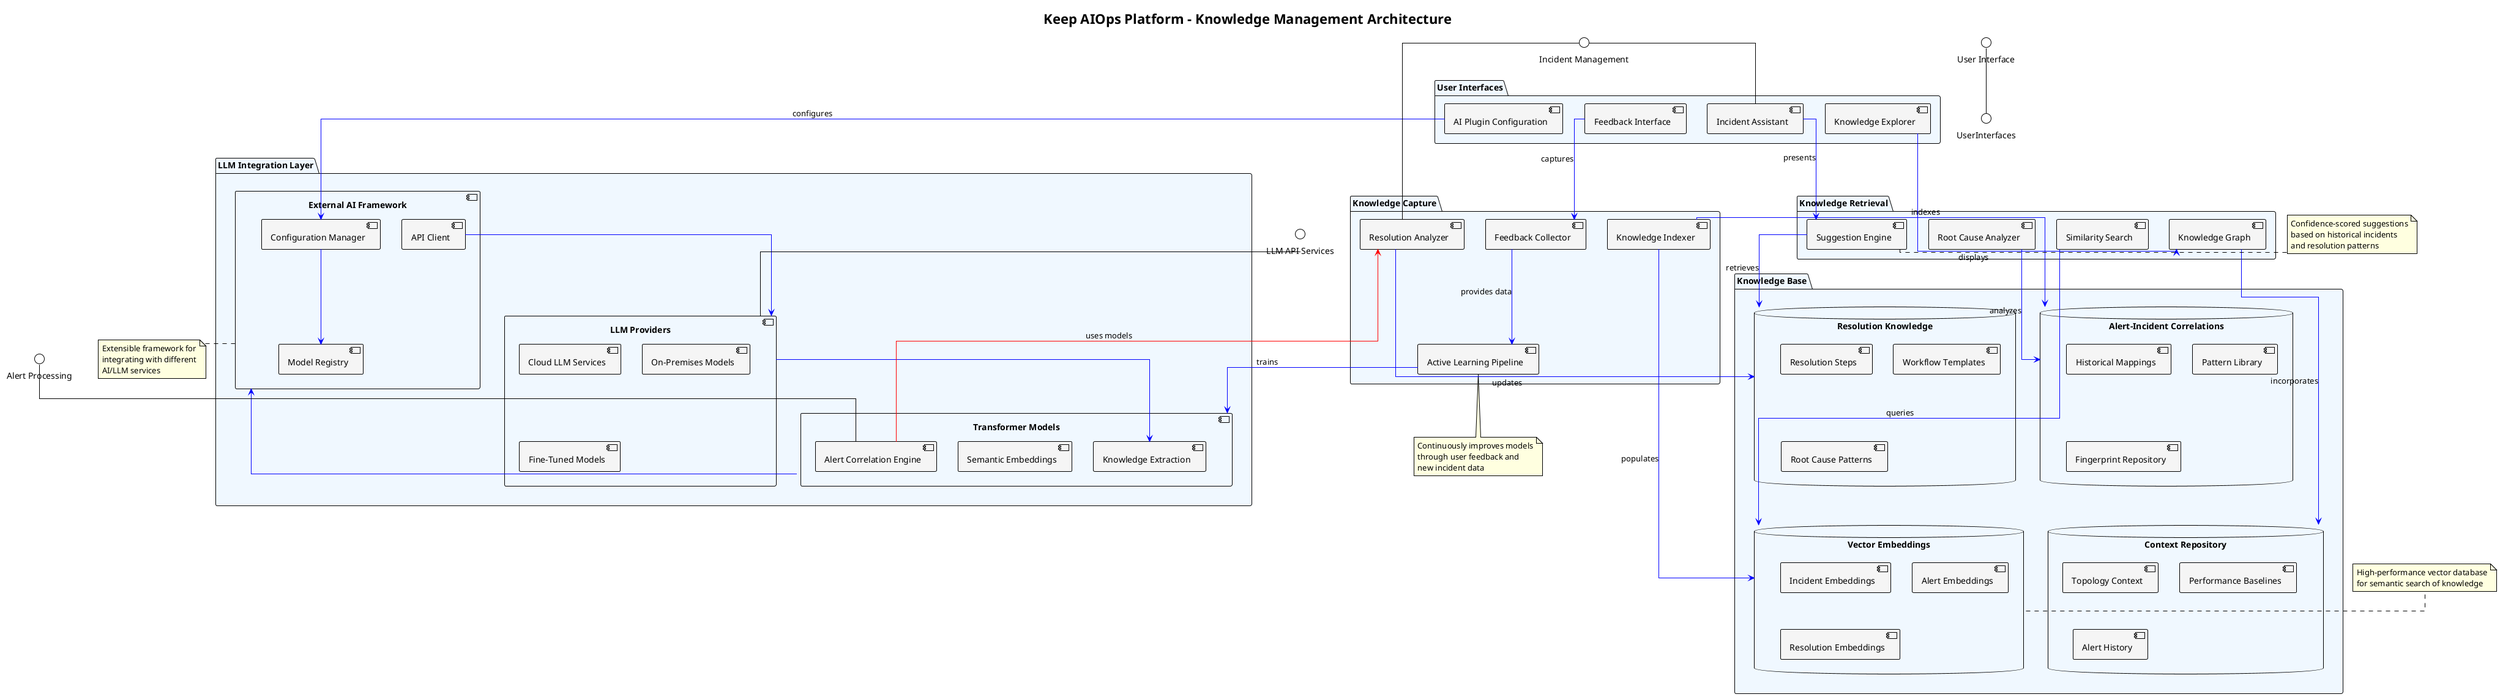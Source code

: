 @startuml Knowledge_Management_Architecture

title Keep AIOps Platform - Knowledge Management Architecture

!theme plain
skinparam linetype ortho
skinparam ComponentBackgroundColor WhiteSmoke
skinparam ComponentBorderColor Black
skinparam DatabaseBackgroundColor WhiteSmoke
skinparam DatabaseBorderColor Black
skinparam PackageBackgroundColor AliceBlue
skinparam PackageBorderColor Black
skinparam ArrowColor Black
skinparam NoteBackgroundColor LightYellow
skinparam NoteBorderColor Black

' Define top-level components
package "LLM Integration Layer" {
  component "External AI Framework" as ExternalAI {
    component "API Client" as ApiClient
    component "Model Registry" as ModelRegistry
    component "Configuration Manager" as ConfigManager
  }
  
  component "Transformer Models" as Transformers {
    component "Alert Correlation Engine" as CorrelationEngine
    component "Semantic Embeddings" as Embeddings
    component "Knowledge Extraction" as KnowledgeExtraction
  }
  
  component "LLM Providers" as LLMProviders {
    component "Cloud LLM Services" as CloudLLM
    component "On-Premises Models" as OnPremLLM
    component "Fine-Tuned Models" as FineTunedLLM
  }
  
  ApiClient -[#blue]-> LLMProviders
  ConfigManager -[#blue]-> ModelRegistry
  Transformers -[#blue]-> ExternalAI
}

package "Knowledge Base" {
  database "Alert-Incident Correlations" as Correlations {
    [Historical Mappings]
    [Pattern Library]
    [Fingerprint Repository]
  }
  
  database "Resolution Knowledge" as ResolutionKB {
    [Resolution Steps]
    [Workflow Templates]
    [Root Cause Patterns]
  }
  
  database "Context Repository" as ContextRepo {
    [Topology Context]
    [Performance Baselines]
    [Alert History]
  }
  
  database "Vector Embeddings" as VectorDB {
    [Incident Embeddings]
    [Alert Embeddings]
    [Resolution Embeddings]
  }
}

package "Knowledge Capture" {
  component "Resolution Analyzer" as ResolutionAnalyzer
  component "Active Learning Pipeline" as LearningPipeline
  component "Feedback Collector" as FeedbackCollector
  component "Knowledge Indexer" as KnowledgeIndexer
}

package "Knowledge Retrieval" {
  component "Similarity Search" as SimilaritySearch
  component "Root Cause Analyzer" as RootCauseAnalyzer
  component "Suggestion Engine" as SuggestionEngine
  component "Knowledge Graph" as KnowledgeGraph
}

package "User Interfaces" {
  component "AI Plugin Configuration" as AIPluginConfig
  component "Knowledge Explorer" as KnowledgeExplorer
  component "Incident Assistant" as IncidentAssistant
  component "Feedback Interface" as FeedbackInterface
}

' Connect the packages
LLMProviders -[#blue]-> KnowledgeExtraction
ResolutionAnalyzer <-[#red]- CorrelationEngine : uses models
LearningPipeline -[#blue]-> Transformers : trains
FeedbackCollector -[#blue]-> LearningPipeline : provides data

ResolutionAnalyzer -[#blue]-> ResolutionKB : updates
KnowledgeIndexer -[#blue]-> VectorDB : populates
KnowledgeIndexer -[#blue]-> Correlations : indexes

SimilaritySearch -[#blue]-> VectorDB : queries
RootCauseAnalyzer -[#blue]-> Correlations : analyzes
SuggestionEngine -[#blue]-> ResolutionKB : retrieves
KnowledgeGraph -[#blue]-> ContextRepo : incorporates

AIPluginConfig -[#blue]-> ConfigManager : configures
KnowledgeExplorer -[#blue]-> KnowledgeGraph : displays
IncidentAssistant -[#blue]-> SuggestionEngine : presents
FeedbackInterface -[#blue]-> FeedbackCollector : captures

' External System Integrations
interface "LLM API Services" as LLMApi
interface "User Interface" as UI
interface "Incident Management" as IMSystem
interface "Alert Processing" as AlertSystem

LLMApi -- LLMProviders
UI -- UserInterfaces
IMSystem -- ResolutionAnalyzer
IMSystem -- IncidentAssistant
AlertSystem -- CorrelationEngine

' Notes
note bottom of ExternalAI
  Extensible framework for
  integrating with different
  AI/LLM services
end note

note right of VectorDB
  High-performance vector database
  for semantic search of knowledge
end note

note bottom of LearningPipeline
  Continuously improves models
  through user feedback and
  new incident data
end note

note right of SuggestionEngine
  Confidence-scored suggestions
  based on historical incidents
  and resolution patterns
end note

@enduml 